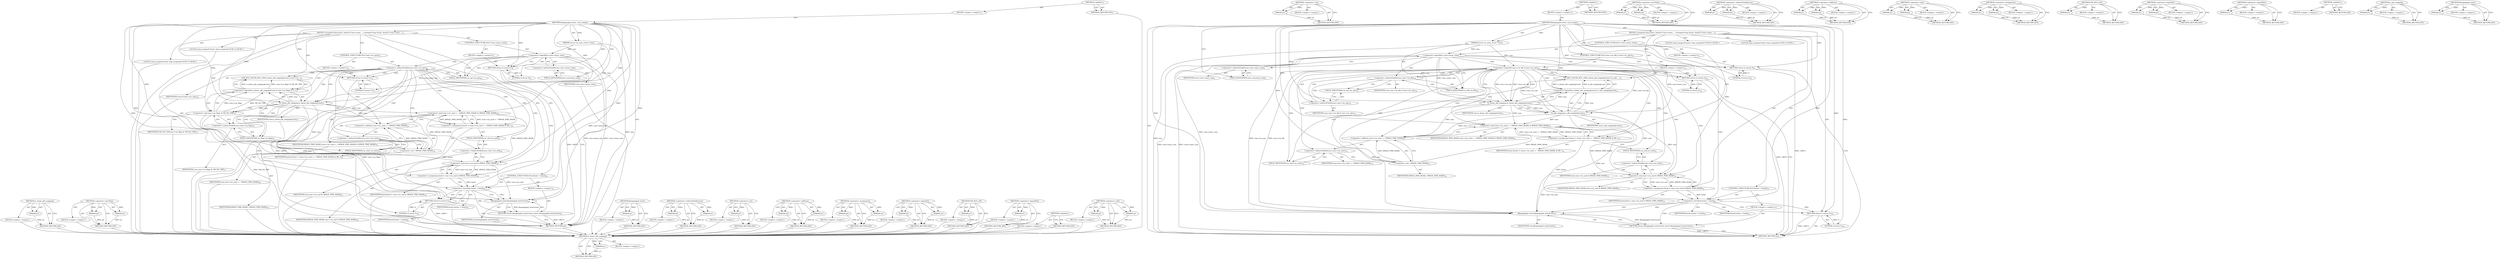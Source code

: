 digraph "&lt;operator&gt;.and" {
vulnerable_104 [label=<(METHOD,is_linear_pfn_mapping)>];
vulnerable_105 [label=<(PARAM,p1)>];
vulnerable_106 [label=<(BLOCK,&lt;empty&gt;,&lt;empty&gt;)>];
vulnerable_107 [label=<(METHOD_RETURN,ANY)>];
vulnerable_127 [label=<(METHOD,&lt;operator&gt;.not)>];
vulnerable_128 [label=<(PARAM,p1)>];
vulnerable_129 [label=<(BLOCK,&lt;empty&gt;,&lt;empty&gt;)>];
vulnerable_130 [label=<(METHOD_RETURN,ANY)>];
vulnerable_6 [label=<(METHOD,&lt;global&gt;)<SUB>1</SUB>>];
vulnerable_7 [label=<(BLOCK,&lt;empty&gt;,&lt;empty&gt;)<SUB>1</SUB>>];
vulnerable_8 [label=<(METHOD,khugepaged_enter_vma_merge)<SUB>1</SUB>>];
vulnerable_9 [label=<(PARAM,struct vm_area_struct *vma)<SUB>1</SUB>>];
vulnerable_10 [label=<(BLOCK,{
	unsigned long hstart, hend;
	if (!vma-&gt;anon_...,{
	unsigned long hstart, hend;
	if (!vma-&gt;anon_...)<SUB>2</SUB>>];
vulnerable_11 [label="<(LOCAL,long unsigned hstart: long unsigned)<SUB>3</SUB>>"];
vulnerable_12 [label="<(LOCAL,long unsigned hend: long unsigned)<SUB>3</SUB>>"];
vulnerable_13 [label=<(CONTROL_STRUCTURE,IF,if (!vma-&gt;anon_vma))<SUB>4</SUB>>];
vulnerable_14 [label=<(&lt;operator&gt;.logicalNot,!vma-&gt;anon_vma)<SUB>4</SUB>>];
vulnerable_15 [label=<(&lt;operator&gt;.indirectFieldAccess,vma-&gt;anon_vma)<SUB>4</SUB>>];
vulnerable_16 [label=<(IDENTIFIER,vma,!vma-&gt;anon_vma)<SUB>4</SUB>>];
vulnerable_17 [label=<(FIELD_IDENTIFIER,anon_vma,anon_vma)<SUB>4</SUB>>];
vulnerable_18 [label=<(BLOCK,&lt;empty&gt;,&lt;empty&gt;)<SUB>9</SUB>>];
vulnerable_19 [label=<(RETURN,return 0;,return 0;)<SUB>9</SUB>>];
vulnerable_20 [label=<(LITERAL,0,return 0;)<SUB>9</SUB>>];
vulnerable_21 [label=<(CONTROL_STRUCTURE,IF,if (vma-&gt;vm_file || vma-&gt;vm_ops))<SUB>10</SUB>>];
vulnerable_22 [label=<(&lt;operator&gt;.logicalOr,vma-&gt;vm_file || vma-&gt;vm_ops)<SUB>10</SUB>>];
vulnerable_23 [label=<(&lt;operator&gt;.indirectFieldAccess,vma-&gt;vm_file)<SUB>10</SUB>>];
vulnerable_24 [label=<(IDENTIFIER,vma,vma-&gt;vm_file || vma-&gt;vm_ops)<SUB>10</SUB>>];
vulnerable_25 [label=<(FIELD_IDENTIFIER,vm_file,vm_file)<SUB>10</SUB>>];
vulnerable_26 [label=<(&lt;operator&gt;.indirectFieldAccess,vma-&gt;vm_ops)<SUB>10</SUB>>];
vulnerable_27 [label=<(IDENTIFIER,vma,vma-&gt;vm_file || vma-&gt;vm_ops)<SUB>10</SUB>>];
vulnerable_28 [label=<(FIELD_IDENTIFIER,vm_ops,vm_ops)<SUB>10</SUB>>];
vulnerable_29 [label=<(BLOCK,&lt;empty&gt;,&lt;empty&gt;)<SUB>12</SUB>>];
vulnerable_30 [label=<(RETURN,return 0;,return 0;)<SUB>12</SUB>>];
vulnerable_31 [label=<(LITERAL,0,return 0;)<SUB>12</SUB>>];
vulnerable_32 [label=<(VM_BUG_ON,VM_BUG_ON(is_linear_pfn_mapping(vma) || is_pfn_...)<SUB>13</SUB>>];
vulnerable_33 [label=<(&lt;operator&gt;.logicalOr,is_linear_pfn_mapping(vma) || is_pfn_mapping(vma))<SUB>13</SUB>>];
vulnerable_34 [label=<(is_linear_pfn_mapping,is_linear_pfn_mapping(vma))<SUB>13</SUB>>];
vulnerable_35 [label=<(IDENTIFIER,vma,is_linear_pfn_mapping(vma))<SUB>13</SUB>>];
vulnerable_36 [label=<(is_pfn_mapping,is_pfn_mapping(vma))<SUB>13</SUB>>];
vulnerable_37 [label=<(IDENTIFIER,vma,is_pfn_mapping(vma))<SUB>13</SUB>>];
vulnerable_38 [label=<(&lt;operator&gt;.assignment,hstart = (vma-&gt;vm_start + ~HPAGE_PMD_MASK) &amp; HP...)<SUB>14</SUB>>];
vulnerable_39 [label=<(IDENTIFIER,hstart,hstart = (vma-&gt;vm_start + ~HPAGE_PMD_MASK) &amp; HP...)<SUB>14</SUB>>];
vulnerable_40 [label=<(&lt;operator&gt;.and,(vma-&gt;vm_start + ~HPAGE_PMD_MASK) &amp; HPAGE_PMD_MASK)<SUB>14</SUB>>];
vulnerable_41 [label=<(&lt;operator&gt;.addition,vma-&gt;vm_start + ~HPAGE_PMD_MASK)<SUB>14</SUB>>];
vulnerable_42 [label=<(&lt;operator&gt;.indirectFieldAccess,vma-&gt;vm_start)<SUB>14</SUB>>];
vulnerable_43 [label=<(IDENTIFIER,vma,vma-&gt;vm_start + ~HPAGE_PMD_MASK)<SUB>14</SUB>>];
vulnerable_44 [label=<(FIELD_IDENTIFIER,vm_start,vm_start)<SUB>14</SUB>>];
vulnerable_45 [label=<(&lt;operator&gt;.not,~HPAGE_PMD_MASK)<SUB>14</SUB>>];
vulnerable_46 [label=<(IDENTIFIER,HPAGE_PMD_MASK,~HPAGE_PMD_MASK)<SUB>14</SUB>>];
vulnerable_47 [label=<(IDENTIFIER,HPAGE_PMD_MASK,(vma-&gt;vm_start + ~HPAGE_PMD_MASK) &amp; HPAGE_PMD_MASK)<SUB>14</SUB>>];
vulnerable_48 [label=<(&lt;operator&gt;.assignment,hend = vma-&gt;vm_end &amp; HPAGE_PMD_MASK)<SUB>15</SUB>>];
vulnerable_49 [label=<(IDENTIFIER,hend,hend = vma-&gt;vm_end &amp; HPAGE_PMD_MASK)<SUB>15</SUB>>];
vulnerable_50 [label=<(&lt;operator&gt;.and,vma-&gt;vm_end &amp; HPAGE_PMD_MASK)<SUB>15</SUB>>];
vulnerable_51 [label=<(&lt;operator&gt;.indirectFieldAccess,vma-&gt;vm_end)<SUB>15</SUB>>];
vulnerable_52 [label=<(IDENTIFIER,vma,vma-&gt;vm_end &amp; HPAGE_PMD_MASK)<SUB>15</SUB>>];
vulnerable_53 [label=<(FIELD_IDENTIFIER,vm_end,vm_end)<SUB>15</SUB>>];
vulnerable_54 [label=<(IDENTIFIER,HPAGE_PMD_MASK,vma-&gt;vm_end &amp; HPAGE_PMD_MASK)<SUB>15</SUB>>];
vulnerable_55 [label=<(CONTROL_STRUCTURE,IF,if (hstart &lt; hend))<SUB>16</SUB>>];
vulnerable_56 [label=<(&lt;operator&gt;.lessThan,hstart &lt; hend)<SUB>16</SUB>>];
vulnerable_57 [label=<(IDENTIFIER,hstart,hstart &lt; hend)<SUB>16</SUB>>];
vulnerable_58 [label=<(IDENTIFIER,hend,hstart &lt; hend)<SUB>16</SUB>>];
vulnerable_59 [label=<(BLOCK,&lt;empty&gt;,&lt;empty&gt;)<SUB>17</SUB>>];
vulnerable_60 [label=<(RETURN,return khugepaged_enter(vma);,return khugepaged_enter(vma);)<SUB>17</SUB>>];
vulnerable_61 [label=<(khugepaged_enter,khugepaged_enter(vma))<SUB>17</SUB>>];
vulnerable_62 [label=<(IDENTIFIER,vma,khugepaged_enter(vma))<SUB>17</SUB>>];
vulnerable_63 [label=<(RETURN,return 0;,return 0;)<SUB>18</SUB>>];
vulnerable_64 [label=<(LITERAL,0,return 0;)<SUB>18</SUB>>];
vulnerable_65 [label=<(METHOD_RETURN,int)<SUB>1</SUB>>];
vulnerable_67 [label=<(METHOD_RETURN,ANY)<SUB>1</SUB>>];
vulnerable_131 [label=<(METHOD,&lt;operator&gt;.lessThan)>];
vulnerable_132 [label=<(PARAM,p1)>];
vulnerable_133 [label=<(PARAM,p2)>];
vulnerable_134 [label=<(BLOCK,&lt;empty&gt;,&lt;empty&gt;)>];
vulnerable_135 [label=<(METHOD_RETURN,ANY)>];
vulnerable_90 [label=<(METHOD,&lt;operator&gt;.indirectFieldAccess)>];
vulnerable_91 [label=<(PARAM,p1)>];
vulnerable_92 [label=<(PARAM,p2)>];
vulnerable_93 [label=<(BLOCK,&lt;empty&gt;,&lt;empty&gt;)>];
vulnerable_94 [label=<(METHOD_RETURN,ANY)>];
vulnerable_122 [label=<(METHOD,&lt;operator&gt;.addition)>];
vulnerable_123 [label=<(PARAM,p1)>];
vulnerable_124 [label=<(PARAM,p2)>];
vulnerable_125 [label=<(BLOCK,&lt;empty&gt;,&lt;empty&gt;)>];
vulnerable_126 [label=<(METHOD_RETURN,ANY)>];
vulnerable_117 [label=<(METHOD,&lt;operator&gt;.and)>];
vulnerable_118 [label=<(PARAM,p1)>];
vulnerable_119 [label=<(PARAM,p2)>];
vulnerable_120 [label=<(BLOCK,&lt;empty&gt;,&lt;empty&gt;)>];
vulnerable_121 [label=<(METHOD_RETURN,ANY)>];
vulnerable_112 [label=<(METHOD,&lt;operator&gt;.assignment)>];
vulnerable_113 [label=<(PARAM,p1)>];
vulnerable_114 [label=<(PARAM,p2)>];
vulnerable_115 [label=<(BLOCK,&lt;empty&gt;,&lt;empty&gt;)>];
vulnerable_116 [label=<(METHOD_RETURN,ANY)>];
vulnerable_100 [label=<(METHOD,VM_BUG_ON)>];
vulnerable_101 [label=<(PARAM,p1)>];
vulnerable_102 [label=<(BLOCK,&lt;empty&gt;,&lt;empty&gt;)>];
vulnerable_103 [label=<(METHOD_RETURN,ANY)>];
vulnerable_95 [label=<(METHOD,&lt;operator&gt;.logicalOr)>];
vulnerable_96 [label=<(PARAM,p1)>];
vulnerable_97 [label=<(PARAM,p2)>];
vulnerable_98 [label=<(BLOCK,&lt;empty&gt;,&lt;empty&gt;)>];
vulnerable_99 [label=<(METHOD_RETURN,ANY)>];
vulnerable_86 [label=<(METHOD,&lt;operator&gt;.logicalNot)>];
vulnerable_87 [label=<(PARAM,p1)>];
vulnerable_88 [label=<(BLOCK,&lt;empty&gt;,&lt;empty&gt;)>];
vulnerable_89 [label=<(METHOD_RETURN,ANY)>];
vulnerable_80 [label=<(METHOD,&lt;global&gt;)<SUB>1</SUB>>];
vulnerable_81 [label=<(BLOCK,&lt;empty&gt;,&lt;empty&gt;)>];
vulnerable_82 [label=<(METHOD_RETURN,ANY)>];
vulnerable_108 [label=<(METHOD,is_pfn_mapping)>];
vulnerable_109 [label=<(PARAM,p1)>];
vulnerable_110 [label=<(BLOCK,&lt;empty&gt;,&lt;empty&gt;)>];
vulnerable_111 [label=<(METHOD_RETURN,ANY)>];
vulnerable_136 [label=<(METHOD,khugepaged_enter)>];
vulnerable_137 [label=<(PARAM,p1)>];
vulnerable_138 [label=<(BLOCK,&lt;empty&gt;,&lt;empty&gt;)>];
vulnerable_139 [label=<(METHOD_RETURN,ANY)>];
fixed_103 [label=<(METHOD,is_linear_pfn_mapping)>];
fixed_104 [label=<(PARAM,p1)>];
fixed_105 [label=<(BLOCK,&lt;empty&gt;,&lt;empty&gt;)>];
fixed_106 [label=<(METHOD_RETURN,ANY)>];
fixed_126 [label=<(METHOD,&lt;operator&gt;.lessThan)>];
fixed_127 [label=<(PARAM,p1)>];
fixed_128 [label=<(PARAM,p2)>];
fixed_129 [label=<(BLOCK,&lt;empty&gt;,&lt;empty&gt;)>];
fixed_130 [label=<(METHOD_RETURN,ANY)>];
fixed_6 [label=<(METHOD,&lt;global&gt;)<SUB>1</SUB>>];
fixed_7 [label=<(BLOCK,&lt;empty&gt;,&lt;empty&gt;)<SUB>1</SUB>>];
fixed_8 [label=<(METHOD,khugepaged_enter_vma_merge)<SUB>1</SUB>>];
fixed_9 [label=<(PARAM,struct vm_area_struct *vma)<SUB>1</SUB>>];
fixed_10 [label=<(BLOCK,{
	unsigned long hstart, hend;
	if (!vma-&gt;anon_...,{
	unsigned long hstart, hend;
	if (!vma-&gt;anon_...)<SUB>2</SUB>>];
fixed_11 [label="<(LOCAL,long unsigned hstart: long unsigned)<SUB>3</SUB>>"];
fixed_12 [label="<(LOCAL,long unsigned hend: long unsigned)<SUB>3</SUB>>"];
fixed_13 [label=<(CONTROL_STRUCTURE,IF,if (!vma-&gt;anon_vma))<SUB>4</SUB>>];
fixed_14 [label=<(&lt;operator&gt;.logicalNot,!vma-&gt;anon_vma)<SUB>4</SUB>>];
fixed_15 [label=<(&lt;operator&gt;.indirectFieldAccess,vma-&gt;anon_vma)<SUB>4</SUB>>];
fixed_16 [label=<(IDENTIFIER,vma,!vma-&gt;anon_vma)<SUB>4</SUB>>];
fixed_17 [label=<(FIELD_IDENTIFIER,anon_vma,anon_vma)<SUB>4</SUB>>];
fixed_18 [label=<(BLOCK,&lt;empty&gt;,&lt;empty&gt;)<SUB>9</SUB>>];
fixed_19 [label=<(RETURN,return 0;,return 0;)<SUB>9</SUB>>];
fixed_20 [label=<(LITERAL,0,return 0;)<SUB>9</SUB>>];
fixed_21 [label=<(CONTROL_STRUCTURE,IF,if (vma-&gt;vm_ops))<SUB>10</SUB>>];
fixed_22 [label=<(&lt;operator&gt;.indirectFieldAccess,vma-&gt;vm_ops)<SUB>10</SUB>>];
fixed_23 [label=<(IDENTIFIER,vma,if (vma-&gt;vm_ops))<SUB>10</SUB>>];
fixed_24 [label=<(FIELD_IDENTIFIER,vm_ops,vm_ops)<SUB>10</SUB>>];
fixed_25 [label=<(BLOCK,&lt;empty&gt;,&lt;empty&gt;)<SUB>12</SUB>>];
fixed_26 [label=<(RETURN,return 0;,return 0;)<SUB>12</SUB>>];
fixed_27 [label=<(LITERAL,0,return 0;)<SUB>12</SUB>>];
fixed_28 [label=<(VM_BUG_ON,VM_BUG_ON(is_linear_pfn_mapping(vma) || vma-&gt;vm...)<SUB>17</SUB>>];
fixed_29 [label=<(&lt;operator&gt;.logicalOr,is_linear_pfn_mapping(vma) || vma-&gt;vm_flags &amp; V...)<SUB>17</SUB>>];
fixed_30 [label=<(is_linear_pfn_mapping,is_linear_pfn_mapping(vma))<SUB>17</SUB>>];
fixed_31 [label=<(IDENTIFIER,vma,is_linear_pfn_mapping(vma))<SUB>17</SUB>>];
fixed_32 [label=<(&lt;operator&gt;.and,vma-&gt;vm_flags &amp; VM_NO_THP)<SUB>17</SUB>>];
fixed_33 [label=<(&lt;operator&gt;.indirectFieldAccess,vma-&gt;vm_flags)<SUB>17</SUB>>];
fixed_34 [label=<(IDENTIFIER,vma,vma-&gt;vm_flags &amp; VM_NO_THP)<SUB>17</SUB>>];
fixed_35 [label=<(FIELD_IDENTIFIER,vm_flags,vm_flags)<SUB>17</SUB>>];
fixed_36 [label=<(IDENTIFIER,VM_NO_THP,vma-&gt;vm_flags &amp; VM_NO_THP)<SUB>17</SUB>>];
fixed_37 [label=<(&lt;operator&gt;.assignment,hstart = (vma-&gt;vm_start + ~HPAGE_PMD_MASK) &amp; HP...)<SUB>18</SUB>>];
fixed_38 [label=<(IDENTIFIER,hstart,hstart = (vma-&gt;vm_start + ~HPAGE_PMD_MASK) &amp; HP...)<SUB>18</SUB>>];
fixed_39 [label=<(&lt;operator&gt;.and,(vma-&gt;vm_start + ~HPAGE_PMD_MASK) &amp; HPAGE_PMD_MASK)<SUB>18</SUB>>];
fixed_40 [label=<(&lt;operator&gt;.addition,vma-&gt;vm_start + ~HPAGE_PMD_MASK)<SUB>18</SUB>>];
fixed_41 [label=<(&lt;operator&gt;.indirectFieldAccess,vma-&gt;vm_start)<SUB>18</SUB>>];
fixed_42 [label=<(IDENTIFIER,vma,vma-&gt;vm_start + ~HPAGE_PMD_MASK)<SUB>18</SUB>>];
fixed_43 [label=<(FIELD_IDENTIFIER,vm_start,vm_start)<SUB>18</SUB>>];
fixed_44 [label=<(&lt;operator&gt;.not,~HPAGE_PMD_MASK)<SUB>18</SUB>>];
fixed_45 [label=<(IDENTIFIER,HPAGE_PMD_MASK,~HPAGE_PMD_MASK)<SUB>18</SUB>>];
fixed_46 [label=<(IDENTIFIER,HPAGE_PMD_MASK,(vma-&gt;vm_start + ~HPAGE_PMD_MASK) &amp; HPAGE_PMD_MASK)<SUB>18</SUB>>];
fixed_47 [label=<(&lt;operator&gt;.assignment,hend = vma-&gt;vm_end &amp; HPAGE_PMD_MASK)<SUB>19</SUB>>];
fixed_48 [label=<(IDENTIFIER,hend,hend = vma-&gt;vm_end &amp; HPAGE_PMD_MASK)<SUB>19</SUB>>];
fixed_49 [label=<(&lt;operator&gt;.and,vma-&gt;vm_end &amp; HPAGE_PMD_MASK)<SUB>19</SUB>>];
fixed_50 [label=<(&lt;operator&gt;.indirectFieldAccess,vma-&gt;vm_end)<SUB>19</SUB>>];
fixed_51 [label=<(IDENTIFIER,vma,vma-&gt;vm_end &amp; HPAGE_PMD_MASK)<SUB>19</SUB>>];
fixed_52 [label=<(FIELD_IDENTIFIER,vm_end,vm_end)<SUB>19</SUB>>];
fixed_53 [label=<(IDENTIFIER,HPAGE_PMD_MASK,vma-&gt;vm_end &amp; HPAGE_PMD_MASK)<SUB>19</SUB>>];
fixed_54 [label=<(CONTROL_STRUCTURE,IF,if (hstart &lt; hend))<SUB>20</SUB>>];
fixed_55 [label=<(&lt;operator&gt;.lessThan,hstart &lt; hend)<SUB>20</SUB>>];
fixed_56 [label=<(IDENTIFIER,hstart,hstart &lt; hend)<SUB>20</SUB>>];
fixed_57 [label=<(IDENTIFIER,hend,hstart &lt; hend)<SUB>20</SUB>>];
fixed_58 [label=<(BLOCK,&lt;empty&gt;,&lt;empty&gt;)<SUB>21</SUB>>];
fixed_59 [label=<(RETURN,return khugepaged_enter(vma);,return khugepaged_enter(vma);)<SUB>21</SUB>>];
fixed_60 [label=<(khugepaged_enter,khugepaged_enter(vma))<SUB>21</SUB>>];
fixed_61 [label=<(IDENTIFIER,vma,khugepaged_enter(vma))<SUB>21</SUB>>];
fixed_62 [label=<(RETURN,return 0;,return 0;)<SUB>22</SUB>>];
fixed_63 [label=<(LITERAL,0,return 0;)<SUB>22</SUB>>];
fixed_64 [label=<(METHOD_RETURN,int)<SUB>1</SUB>>];
fixed_66 [label=<(METHOD_RETURN,ANY)<SUB>1</SUB>>];
fixed_131 [label=<(METHOD,khugepaged_enter)>];
fixed_132 [label=<(PARAM,p1)>];
fixed_133 [label=<(BLOCK,&lt;empty&gt;,&lt;empty&gt;)>];
fixed_134 [label=<(METHOD_RETURN,ANY)>];
fixed_89 [label=<(METHOD,&lt;operator&gt;.indirectFieldAccess)>];
fixed_90 [label=<(PARAM,p1)>];
fixed_91 [label=<(PARAM,p2)>];
fixed_92 [label=<(BLOCK,&lt;empty&gt;,&lt;empty&gt;)>];
fixed_93 [label=<(METHOD_RETURN,ANY)>];
fixed_122 [label=<(METHOD,&lt;operator&gt;.not)>];
fixed_123 [label=<(PARAM,p1)>];
fixed_124 [label=<(BLOCK,&lt;empty&gt;,&lt;empty&gt;)>];
fixed_125 [label=<(METHOD_RETURN,ANY)>];
fixed_117 [label=<(METHOD,&lt;operator&gt;.addition)>];
fixed_118 [label=<(PARAM,p1)>];
fixed_119 [label=<(PARAM,p2)>];
fixed_120 [label=<(BLOCK,&lt;empty&gt;,&lt;empty&gt;)>];
fixed_121 [label=<(METHOD_RETURN,ANY)>];
fixed_112 [label=<(METHOD,&lt;operator&gt;.assignment)>];
fixed_113 [label=<(PARAM,p1)>];
fixed_114 [label=<(PARAM,p2)>];
fixed_115 [label=<(BLOCK,&lt;empty&gt;,&lt;empty&gt;)>];
fixed_116 [label=<(METHOD_RETURN,ANY)>];
fixed_98 [label=<(METHOD,&lt;operator&gt;.logicalOr)>];
fixed_99 [label=<(PARAM,p1)>];
fixed_100 [label=<(PARAM,p2)>];
fixed_101 [label=<(BLOCK,&lt;empty&gt;,&lt;empty&gt;)>];
fixed_102 [label=<(METHOD_RETURN,ANY)>];
fixed_94 [label=<(METHOD,VM_BUG_ON)>];
fixed_95 [label=<(PARAM,p1)>];
fixed_96 [label=<(BLOCK,&lt;empty&gt;,&lt;empty&gt;)>];
fixed_97 [label=<(METHOD_RETURN,ANY)>];
fixed_85 [label=<(METHOD,&lt;operator&gt;.logicalNot)>];
fixed_86 [label=<(PARAM,p1)>];
fixed_87 [label=<(BLOCK,&lt;empty&gt;,&lt;empty&gt;)>];
fixed_88 [label=<(METHOD_RETURN,ANY)>];
fixed_79 [label=<(METHOD,&lt;global&gt;)<SUB>1</SUB>>];
fixed_80 [label=<(BLOCK,&lt;empty&gt;,&lt;empty&gt;)>];
fixed_81 [label=<(METHOD_RETURN,ANY)>];
fixed_107 [label=<(METHOD,&lt;operator&gt;.and)>];
fixed_108 [label=<(PARAM,p1)>];
fixed_109 [label=<(PARAM,p2)>];
fixed_110 [label=<(BLOCK,&lt;empty&gt;,&lt;empty&gt;)>];
fixed_111 [label=<(METHOD_RETURN,ANY)>];
vulnerable_104 -> vulnerable_105  [key=0, label="AST: "];
vulnerable_104 -> vulnerable_105  [key=1, label="DDG: "];
vulnerable_104 -> vulnerable_106  [key=0, label="AST: "];
vulnerable_104 -> vulnerable_107  [key=0, label="AST: "];
vulnerable_104 -> vulnerable_107  [key=1, label="CFG: "];
vulnerable_105 -> vulnerable_107  [key=0, label="DDG: p1"];
vulnerable_127 -> vulnerable_128  [key=0, label="AST: "];
vulnerable_127 -> vulnerable_128  [key=1, label="DDG: "];
vulnerable_127 -> vulnerable_129  [key=0, label="AST: "];
vulnerable_127 -> vulnerable_130  [key=0, label="AST: "];
vulnerable_127 -> vulnerable_130  [key=1, label="CFG: "];
vulnerable_128 -> vulnerable_130  [key=0, label="DDG: p1"];
vulnerable_6 -> vulnerable_7  [key=0, label="AST: "];
vulnerable_6 -> vulnerable_67  [key=0, label="AST: "];
vulnerable_6 -> vulnerable_67  [key=1, label="CFG: "];
vulnerable_7 -> vulnerable_8  [key=0, label="AST: "];
vulnerable_8 -> vulnerable_9  [key=0, label="AST: "];
vulnerable_8 -> vulnerable_9  [key=1, label="DDG: "];
vulnerable_8 -> vulnerable_10  [key=0, label="AST: "];
vulnerable_8 -> vulnerable_65  [key=0, label="AST: "];
vulnerable_8 -> vulnerable_17  [key=0, label="CFG: "];
vulnerable_8 -> vulnerable_63  [key=0, label="DDG: "];
vulnerable_8 -> vulnerable_64  [key=0, label="DDG: "];
vulnerable_8 -> vulnerable_19  [key=0, label="DDG: "];
vulnerable_8 -> vulnerable_30  [key=0, label="DDG: "];
vulnerable_8 -> vulnerable_40  [key=0, label="DDG: "];
vulnerable_8 -> vulnerable_50  [key=0, label="DDG: "];
vulnerable_8 -> vulnerable_56  [key=0, label="DDG: "];
vulnerable_8 -> vulnerable_20  [key=0, label="DDG: "];
vulnerable_8 -> vulnerable_31  [key=0, label="DDG: "];
vulnerable_8 -> vulnerable_34  [key=0, label="DDG: "];
vulnerable_8 -> vulnerable_36  [key=0, label="DDG: "];
vulnerable_8 -> vulnerable_45  [key=0, label="DDG: "];
vulnerable_8 -> vulnerable_61  [key=0, label="DDG: "];
vulnerable_9 -> vulnerable_65  [key=0, label="DDG: vma"];
vulnerable_9 -> vulnerable_14  [key=0, label="DDG: vma"];
vulnerable_9 -> vulnerable_22  [key=0, label="DDG: vma"];
vulnerable_9 -> vulnerable_34  [key=0, label="DDG: vma"];
vulnerable_10 -> vulnerable_11  [key=0, label="AST: "];
vulnerable_10 -> vulnerable_12  [key=0, label="AST: "];
vulnerable_10 -> vulnerable_13  [key=0, label="AST: "];
vulnerable_10 -> vulnerable_21  [key=0, label="AST: "];
vulnerable_10 -> vulnerable_32  [key=0, label="AST: "];
vulnerable_10 -> vulnerable_38  [key=0, label="AST: "];
vulnerable_10 -> vulnerable_48  [key=0, label="AST: "];
vulnerable_10 -> vulnerable_55  [key=0, label="AST: "];
vulnerable_10 -> vulnerable_63  [key=0, label="AST: "];
vulnerable_13 -> vulnerable_14  [key=0, label="AST: "];
vulnerable_13 -> vulnerable_18  [key=0, label="AST: "];
vulnerable_14 -> vulnerable_15  [key=0, label="AST: "];
vulnerable_14 -> vulnerable_19  [key=0, label="CFG: "];
vulnerable_14 -> vulnerable_19  [key=1, label="CDG: "];
vulnerable_14 -> vulnerable_25  [key=0, label="CFG: "];
vulnerable_14 -> vulnerable_25  [key=1, label="CDG: "];
vulnerable_14 -> vulnerable_65  [key=0, label="DDG: vma-&gt;anon_vma"];
vulnerable_14 -> vulnerable_65  [key=1, label="DDG: !vma-&gt;anon_vma"];
vulnerable_14 -> vulnerable_34  [key=0, label="DDG: vma-&gt;anon_vma"];
vulnerable_14 -> vulnerable_36  [key=0, label="DDG: vma-&gt;anon_vma"];
vulnerable_14 -> vulnerable_61  [key=0, label="DDG: vma-&gt;anon_vma"];
vulnerable_14 -> vulnerable_23  [key=0, label="CDG: "];
vulnerable_14 -> vulnerable_22  [key=0, label="CDG: "];
vulnerable_15 -> vulnerable_16  [key=0, label="AST: "];
vulnerable_15 -> vulnerable_17  [key=0, label="AST: "];
vulnerable_15 -> vulnerable_14  [key=0, label="CFG: "];
vulnerable_17 -> vulnerable_15  [key=0, label="CFG: "];
vulnerable_18 -> vulnerable_19  [key=0, label="AST: "];
vulnerable_19 -> vulnerable_20  [key=0, label="AST: "];
vulnerable_19 -> vulnerable_65  [key=0, label="CFG: "];
vulnerable_19 -> vulnerable_65  [key=1, label="DDG: &lt;RET&gt;"];
vulnerable_20 -> vulnerable_19  [key=0, label="DDG: 0"];
vulnerable_21 -> vulnerable_22  [key=0, label="AST: "];
vulnerable_21 -> vulnerable_29  [key=0, label="AST: "];
vulnerable_22 -> vulnerable_23  [key=0, label="AST: "];
vulnerable_22 -> vulnerable_26  [key=0, label="AST: "];
vulnerable_22 -> vulnerable_30  [key=0, label="CFG: "];
vulnerable_22 -> vulnerable_30  [key=1, label="CDG: "];
vulnerable_22 -> vulnerable_34  [key=0, label="CFG: "];
vulnerable_22 -> vulnerable_34  [key=1, label="DDG: vma-&gt;vm_file"];
vulnerable_22 -> vulnerable_34  [key=2, label="DDG: vma-&gt;vm_ops"];
vulnerable_22 -> vulnerable_34  [key=3, label="CDG: "];
vulnerable_22 -> vulnerable_36  [key=0, label="DDG: vma-&gt;vm_file"];
vulnerable_22 -> vulnerable_36  [key=1, label="DDG: vma-&gt;vm_ops"];
vulnerable_22 -> vulnerable_61  [key=0, label="DDG: vma-&gt;vm_file"];
vulnerable_22 -> vulnerable_61  [key=1, label="DDG: vma-&gt;vm_ops"];
vulnerable_22 -> vulnerable_48  [key=0, label="CDG: "];
vulnerable_22 -> vulnerable_32  [key=0, label="CDG: "];
vulnerable_22 -> vulnerable_33  [key=0, label="CDG: "];
vulnerable_22 -> vulnerable_42  [key=0, label="CDG: "];
vulnerable_22 -> vulnerable_51  [key=0, label="CDG: "];
vulnerable_22 -> vulnerable_53  [key=0, label="CDG: "];
vulnerable_22 -> vulnerable_38  [key=0, label="CDG: "];
vulnerable_22 -> vulnerable_56  [key=0, label="CDG: "];
vulnerable_22 -> vulnerable_41  [key=0, label="CDG: "];
vulnerable_22 -> vulnerable_45  [key=0, label="CDG: "];
vulnerable_22 -> vulnerable_40  [key=0, label="CDG: "];
vulnerable_22 -> vulnerable_50  [key=0, label="CDG: "];
vulnerable_22 -> vulnerable_44  [key=0, label="CDG: "];
vulnerable_23 -> vulnerable_24  [key=0, label="AST: "];
vulnerable_23 -> vulnerable_25  [key=0, label="AST: "];
vulnerable_23 -> vulnerable_22  [key=0, label="CFG: "];
vulnerable_23 -> vulnerable_28  [key=0, label="CFG: "];
vulnerable_23 -> vulnerable_28  [key=1, label="CDG: "];
vulnerable_23 -> vulnerable_26  [key=0, label="CDG: "];
vulnerable_25 -> vulnerable_23  [key=0, label="CFG: "];
vulnerable_26 -> vulnerable_27  [key=0, label="AST: "];
vulnerable_26 -> vulnerable_28  [key=0, label="AST: "];
vulnerable_26 -> vulnerable_22  [key=0, label="CFG: "];
vulnerable_28 -> vulnerable_26  [key=0, label="CFG: "];
vulnerable_29 -> vulnerable_30  [key=0, label="AST: "];
vulnerable_30 -> vulnerable_31  [key=0, label="AST: "];
vulnerable_30 -> vulnerable_65  [key=0, label="CFG: "];
vulnerable_30 -> vulnerable_65  [key=1, label="DDG: &lt;RET&gt;"];
vulnerable_31 -> vulnerable_30  [key=0, label="DDG: 0"];
vulnerable_32 -> vulnerable_33  [key=0, label="AST: "];
vulnerable_32 -> vulnerable_44  [key=0, label="CFG: "];
vulnerable_33 -> vulnerable_34  [key=0, label="AST: "];
vulnerable_33 -> vulnerable_36  [key=0, label="AST: "];
vulnerable_33 -> vulnerable_32  [key=0, label="CFG: "];
vulnerable_33 -> vulnerable_32  [key=1, label="DDG: is_linear_pfn_mapping(vma)"];
vulnerable_33 -> vulnerable_32  [key=2, label="DDG: is_pfn_mapping(vma)"];
vulnerable_34 -> vulnerable_35  [key=0, label="AST: "];
vulnerable_34 -> vulnerable_33  [key=0, label="CFG: "];
vulnerable_34 -> vulnerable_33  [key=1, label="DDG: vma"];
vulnerable_34 -> vulnerable_36  [key=0, label="CFG: "];
vulnerable_34 -> vulnerable_36  [key=1, label="DDG: vma"];
vulnerable_34 -> vulnerable_36  [key=2, label="CDG: "];
vulnerable_34 -> vulnerable_40  [key=0, label="DDG: vma"];
vulnerable_34 -> vulnerable_50  [key=0, label="DDG: vma"];
vulnerable_34 -> vulnerable_41  [key=0, label="DDG: vma"];
vulnerable_34 -> vulnerable_61  [key=0, label="DDG: vma"];
vulnerable_36 -> vulnerable_37  [key=0, label="AST: "];
vulnerable_36 -> vulnerable_33  [key=0, label="CFG: "];
vulnerable_36 -> vulnerable_33  [key=1, label="DDG: vma"];
vulnerable_36 -> vulnerable_40  [key=0, label="DDG: vma"];
vulnerable_36 -> vulnerable_50  [key=0, label="DDG: vma"];
vulnerable_36 -> vulnerable_41  [key=0, label="DDG: vma"];
vulnerable_36 -> vulnerable_61  [key=0, label="DDG: vma"];
vulnerable_38 -> vulnerable_39  [key=0, label="AST: "];
vulnerable_38 -> vulnerable_40  [key=0, label="AST: "];
vulnerable_38 -> vulnerable_53  [key=0, label="CFG: "];
vulnerable_38 -> vulnerable_56  [key=0, label="DDG: hstart"];
vulnerable_40 -> vulnerable_41  [key=0, label="AST: "];
vulnerable_40 -> vulnerable_47  [key=0, label="AST: "];
vulnerable_40 -> vulnerable_38  [key=0, label="CFG: "];
vulnerable_40 -> vulnerable_38  [key=1, label="DDG: vma-&gt;vm_start + ~HPAGE_PMD_MASK"];
vulnerable_40 -> vulnerable_38  [key=2, label="DDG: HPAGE_PMD_MASK"];
vulnerable_40 -> vulnerable_50  [key=0, label="DDG: HPAGE_PMD_MASK"];
vulnerable_41 -> vulnerable_42  [key=0, label="AST: "];
vulnerable_41 -> vulnerable_45  [key=0, label="AST: "];
vulnerable_41 -> vulnerable_40  [key=0, label="CFG: "];
vulnerable_42 -> vulnerable_43  [key=0, label="AST: "];
vulnerable_42 -> vulnerable_44  [key=0, label="AST: "];
vulnerable_42 -> vulnerable_45  [key=0, label="CFG: "];
vulnerable_44 -> vulnerable_42  [key=0, label="CFG: "];
vulnerable_45 -> vulnerable_46  [key=0, label="AST: "];
vulnerable_45 -> vulnerable_41  [key=0, label="CFG: "];
vulnerable_45 -> vulnerable_41  [key=1, label="DDG: HPAGE_PMD_MASK"];
vulnerable_45 -> vulnerable_40  [key=0, label="DDG: HPAGE_PMD_MASK"];
vulnerable_48 -> vulnerable_49  [key=0, label="AST: "];
vulnerable_48 -> vulnerable_50  [key=0, label="AST: "];
vulnerable_48 -> vulnerable_56  [key=0, label="CFG: "];
vulnerable_48 -> vulnerable_56  [key=1, label="DDG: hend"];
vulnerable_50 -> vulnerable_51  [key=0, label="AST: "];
vulnerable_50 -> vulnerable_54  [key=0, label="AST: "];
vulnerable_50 -> vulnerable_48  [key=0, label="CFG: "];
vulnerable_50 -> vulnerable_48  [key=1, label="DDG: vma-&gt;vm_end"];
vulnerable_50 -> vulnerable_48  [key=2, label="DDG: HPAGE_PMD_MASK"];
vulnerable_50 -> vulnerable_61  [key=0, label="DDG: vma-&gt;vm_end"];
vulnerable_51 -> vulnerable_52  [key=0, label="AST: "];
vulnerable_51 -> vulnerable_53  [key=0, label="AST: "];
vulnerable_51 -> vulnerable_50  [key=0, label="CFG: "];
vulnerable_53 -> vulnerable_51  [key=0, label="CFG: "];
vulnerable_55 -> vulnerable_56  [key=0, label="AST: "];
vulnerable_55 -> vulnerable_59  [key=0, label="AST: "];
vulnerable_56 -> vulnerable_57  [key=0, label="AST: "];
vulnerable_56 -> vulnerable_58  [key=0, label="AST: "];
vulnerable_56 -> vulnerable_61  [key=0, label="CFG: "];
vulnerable_56 -> vulnerable_61  [key=1, label="CDG: "];
vulnerable_56 -> vulnerable_63  [key=0, label="CFG: "];
vulnerable_56 -> vulnerable_63  [key=1, label="CDG: "];
vulnerable_56 -> vulnerable_60  [key=0, label="CDG: "];
vulnerable_59 -> vulnerable_60  [key=0, label="AST: "];
vulnerable_60 -> vulnerable_61  [key=0, label="AST: "];
vulnerable_60 -> vulnerable_65  [key=0, label="CFG: "];
vulnerable_60 -> vulnerable_65  [key=1, label="DDG: &lt;RET&gt;"];
vulnerable_61 -> vulnerable_62  [key=0, label="AST: "];
vulnerable_61 -> vulnerable_60  [key=0, label="CFG: "];
vulnerable_61 -> vulnerable_60  [key=1, label="DDG: khugepaged_enter(vma)"];
vulnerable_63 -> vulnerable_64  [key=0, label="AST: "];
vulnerable_63 -> vulnerable_65  [key=0, label="CFG: "];
vulnerable_63 -> vulnerable_65  [key=1, label="DDG: &lt;RET&gt;"];
vulnerable_64 -> vulnerable_63  [key=0, label="DDG: 0"];
vulnerable_131 -> vulnerable_132  [key=0, label="AST: "];
vulnerable_131 -> vulnerable_132  [key=1, label="DDG: "];
vulnerable_131 -> vulnerable_134  [key=0, label="AST: "];
vulnerable_131 -> vulnerable_133  [key=0, label="AST: "];
vulnerable_131 -> vulnerable_133  [key=1, label="DDG: "];
vulnerable_131 -> vulnerable_135  [key=0, label="AST: "];
vulnerable_131 -> vulnerable_135  [key=1, label="CFG: "];
vulnerable_132 -> vulnerable_135  [key=0, label="DDG: p1"];
vulnerable_133 -> vulnerable_135  [key=0, label="DDG: p2"];
vulnerable_90 -> vulnerable_91  [key=0, label="AST: "];
vulnerable_90 -> vulnerable_91  [key=1, label="DDG: "];
vulnerable_90 -> vulnerable_93  [key=0, label="AST: "];
vulnerable_90 -> vulnerable_92  [key=0, label="AST: "];
vulnerable_90 -> vulnerable_92  [key=1, label="DDG: "];
vulnerable_90 -> vulnerable_94  [key=0, label="AST: "];
vulnerable_90 -> vulnerable_94  [key=1, label="CFG: "];
vulnerable_91 -> vulnerable_94  [key=0, label="DDG: p1"];
vulnerable_92 -> vulnerable_94  [key=0, label="DDG: p2"];
vulnerable_122 -> vulnerable_123  [key=0, label="AST: "];
vulnerable_122 -> vulnerable_123  [key=1, label="DDG: "];
vulnerable_122 -> vulnerable_125  [key=0, label="AST: "];
vulnerable_122 -> vulnerable_124  [key=0, label="AST: "];
vulnerable_122 -> vulnerable_124  [key=1, label="DDG: "];
vulnerable_122 -> vulnerable_126  [key=0, label="AST: "];
vulnerable_122 -> vulnerable_126  [key=1, label="CFG: "];
vulnerable_123 -> vulnerable_126  [key=0, label="DDG: p1"];
vulnerable_124 -> vulnerable_126  [key=0, label="DDG: p2"];
vulnerable_117 -> vulnerable_118  [key=0, label="AST: "];
vulnerable_117 -> vulnerable_118  [key=1, label="DDG: "];
vulnerable_117 -> vulnerable_120  [key=0, label="AST: "];
vulnerable_117 -> vulnerable_119  [key=0, label="AST: "];
vulnerable_117 -> vulnerable_119  [key=1, label="DDG: "];
vulnerable_117 -> vulnerable_121  [key=0, label="AST: "];
vulnerable_117 -> vulnerable_121  [key=1, label="CFG: "];
vulnerable_118 -> vulnerable_121  [key=0, label="DDG: p1"];
vulnerable_119 -> vulnerable_121  [key=0, label="DDG: p2"];
vulnerable_112 -> vulnerable_113  [key=0, label="AST: "];
vulnerable_112 -> vulnerable_113  [key=1, label="DDG: "];
vulnerable_112 -> vulnerable_115  [key=0, label="AST: "];
vulnerable_112 -> vulnerable_114  [key=0, label="AST: "];
vulnerable_112 -> vulnerable_114  [key=1, label="DDG: "];
vulnerable_112 -> vulnerable_116  [key=0, label="AST: "];
vulnerable_112 -> vulnerable_116  [key=1, label="CFG: "];
vulnerable_113 -> vulnerable_116  [key=0, label="DDG: p1"];
vulnerable_114 -> vulnerable_116  [key=0, label="DDG: p2"];
vulnerable_100 -> vulnerable_101  [key=0, label="AST: "];
vulnerable_100 -> vulnerable_101  [key=1, label="DDG: "];
vulnerable_100 -> vulnerable_102  [key=0, label="AST: "];
vulnerable_100 -> vulnerable_103  [key=0, label="AST: "];
vulnerable_100 -> vulnerable_103  [key=1, label="CFG: "];
vulnerable_101 -> vulnerable_103  [key=0, label="DDG: p1"];
vulnerable_95 -> vulnerable_96  [key=0, label="AST: "];
vulnerable_95 -> vulnerable_96  [key=1, label="DDG: "];
vulnerable_95 -> vulnerable_98  [key=0, label="AST: "];
vulnerable_95 -> vulnerable_97  [key=0, label="AST: "];
vulnerable_95 -> vulnerable_97  [key=1, label="DDG: "];
vulnerable_95 -> vulnerable_99  [key=0, label="AST: "];
vulnerable_95 -> vulnerable_99  [key=1, label="CFG: "];
vulnerable_96 -> vulnerable_99  [key=0, label="DDG: p1"];
vulnerable_97 -> vulnerable_99  [key=0, label="DDG: p2"];
vulnerable_86 -> vulnerable_87  [key=0, label="AST: "];
vulnerable_86 -> vulnerable_87  [key=1, label="DDG: "];
vulnerable_86 -> vulnerable_88  [key=0, label="AST: "];
vulnerable_86 -> vulnerable_89  [key=0, label="AST: "];
vulnerable_86 -> vulnerable_89  [key=1, label="CFG: "];
vulnerable_87 -> vulnerable_89  [key=0, label="DDG: p1"];
vulnerable_80 -> vulnerable_81  [key=0, label="AST: "];
vulnerable_80 -> vulnerable_82  [key=0, label="AST: "];
vulnerable_80 -> vulnerable_82  [key=1, label="CFG: "];
vulnerable_108 -> vulnerable_109  [key=0, label="AST: "];
vulnerable_108 -> vulnerable_109  [key=1, label="DDG: "];
vulnerable_108 -> vulnerable_110  [key=0, label="AST: "];
vulnerable_108 -> vulnerable_111  [key=0, label="AST: "];
vulnerable_108 -> vulnerable_111  [key=1, label="CFG: "];
vulnerable_109 -> vulnerable_111  [key=0, label="DDG: p1"];
vulnerable_136 -> vulnerable_137  [key=0, label="AST: "];
vulnerable_136 -> vulnerable_137  [key=1, label="DDG: "];
vulnerable_136 -> vulnerable_138  [key=0, label="AST: "];
vulnerable_136 -> vulnerable_139  [key=0, label="AST: "];
vulnerable_136 -> vulnerable_139  [key=1, label="CFG: "];
vulnerable_137 -> vulnerable_139  [key=0, label="DDG: p1"];
fixed_103 -> fixed_104  [key=0, label="AST: "];
fixed_103 -> fixed_104  [key=1, label="DDG: "];
fixed_103 -> fixed_105  [key=0, label="AST: "];
fixed_103 -> fixed_106  [key=0, label="AST: "];
fixed_103 -> fixed_106  [key=1, label="CFG: "];
fixed_104 -> fixed_106  [key=0, label="DDG: p1"];
fixed_105 -> vulnerable_104  [key=0];
fixed_106 -> vulnerable_104  [key=0];
fixed_126 -> fixed_127  [key=0, label="AST: "];
fixed_126 -> fixed_127  [key=1, label="DDG: "];
fixed_126 -> fixed_129  [key=0, label="AST: "];
fixed_126 -> fixed_128  [key=0, label="AST: "];
fixed_126 -> fixed_128  [key=1, label="DDG: "];
fixed_126 -> fixed_130  [key=0, label="AST: "];
fixed_126 -> fixed_130  [key=1, label="CFG: "];
fixed_127 -> fixed_130  [key=0, label="DDG: p1"];
fixed_128 -> fixed_130  [key=0, label="DDG: p2"];
fixed_129 -> vulnerable_104  [key=0];
fixed_130 -> vulnerable_104  [key=0];
fixed_6 -> fixed_7  [key=0, label="AST: "];
fixed_6 -> fixed_66  [key=0, label="AST: "];
fixed_6 -> fixed_66  [key=1, label="CFG: "];
fixed_7 -> fixed_8  [key=0, label="AST: "];
fixed_8 -> fixed_9  [key=0, label="AST: "];
fixed_8 -> fixed_9  [key=1, label="DDG: "];
fixed_8 -> fixed_10  [key=0, label="AST: "];
fixed_8 -> fixed_64  [key=0, label="AST: "];
fixed_8 -> fixed_17  [key=0, label="CFG: "];
fixed_8 -> fixed_62  [key=0, label="DDG: "];
fixed_8 -> fixed_63  [key=0, label="DDG: "];
fixed_8 -> fixed_19  [key=0, label="DDG: "];
fixed_8 -> fixed_26  [key=0, label="DDG: "];
fixed_8 -> fixed_39  [key=0, label="DDG: "];
fixed_8 -> fixed_49  [key=0, label="DDG: "];
fixed_8 -> fixed_55  [key=0, label="DDG: "];
fixed_8 -> fixed_20  [key=0, label="DDG: "];
fixed_8 -> fixed_27  [key=0, label="DDG: "];
fixed_8 -> fixed_30  [key=0, label="DDG: "];
fixed_8 -> fixed_32  [key=0, label="DDG: "];
fixed_8 -> fixed_44  [key=0, label="DDG: "];
fixed_8 -> fixed_60  [key=0, label="DDG: "];
fixed_9 -> fixed_64  [key=0, label="DDG: vma"];
fixed_9 -> fixed_14  [key=0, label="DDG: vma"];
fixed_9 -> fixed_30  [key=0, label="DDG: vma"];
fixed_10 -> fixed_11  [key=0, label="AST: "];
fixed_10 -> fixed_12  [key=0, label="AST: "];
fixed_10 -> fixed_13  [key=0, label="AST: "];
fixed_10 -> fixed_21  [key=0, label="AST: "];
fixed_10 -> fixed_28  [key=0, label="AST: "];
fixed_10 -> fixed_37  [key=0, label="AST: "];
fixed_10 -> fixed_47  [key=0, label="AST: "];
fixed_10 -> fixed_54  [key=0, label="AST: "];
fixed_10 -> fixed_62  [key=0, label="AST: "];
fixed_11 -> vulnerable_104  [key=0];
fixed_12 -> vulnerable_104  [key=0];
fixed_13 -> fixed_14  [key=0, label="AST: "];
fixed_13 -> fixed_18  [key=0, label="AST: "];
fixed_14 -> fixed_15  [key=0, label="AST: "];
fixed_14 -> fixed_19  [key=0, label="CFG: "];
fixed_14 -> fixed_19  [key=1, label="CDG: "];
fixed_14 -> fixed_24  [key=0, label="CFG: "];
fixed_14 -> fixed_24  [key=1, label="CDG: "];
fixed_14 -> fixed_64  [key=0, label="DDG: vma-&gt;anon_vma"];
fixed_14 -> fixed_64  [key=1, label="DDG: !vma-&gt;anon_vma"];
fixed_14 -> fixed_30  [key=0, label="DDG: vma-&gt;anon_vma"];
fixed_14 -> fixed_60  [key=0, label="DDG: vma-&gt;anon_vma"];
fixed_14 -> fixed_22  [key=0, label="CDG: "];
fixed_15 -> fixed_16  [key=0, label="AST: "];
fixed_15 -> fixed_17  [key=0, label="AST: "];
fixed_15 -> fixed_14  [key=0, label="CFG: "];
fixed_16 -> vulnerable_104  [key=0];
fixed_17 -> fixed_15  [key=0, label="CFG: "];
fixed_18 -> fixed_19  [key=0, label="AST: "];
fixed_19 -> fixed_20  [key=0, label="AST: "];
fixed_19 -> fixed_64  [key=0, label="CFG: "];
fixed_19 -> fixed_64  [key=1, label="DDG: &lt;RET&gt;"];
fixed_20 -> fixed_19  [key=0, label="DDG: 0"];
fixed_21 -> fixed_22  [key=0, label="AST: "];
fixed_21 -> fixed_25  [key=0, label="AST: "];
fixed_22 -> fixed_23  [key=0, label="AST: "];
fixed_22 -> fixed_24  [key=0, label="AST: "];
fixed_22 -> fixed_26  [key=0, label="CFG: "];
fixed_22 -> fixed_26  [key=1, label="CDG: "];
fixed_22 -> fixed_30  [key=0, label="CFG: "];
fixed_22 -> fixed_30  [key=1, label="CDG: "];
fixed_22 -> fixed_47  [key=0, label="CDG: "];
fixed_22 -> fixed_49  [key=0, label="CDG: "];
fixed_22 -> fixed_28  [key=0, label="CDG: "];
fixed_22 -> fixed_52  [key=0, label="CDG: "];
fixed_22 -> fixed_37  [key=0, label="CDG: "];
fixed_22 -> fixed_41  [key=0, label="CDG: "];
fixed_22 -> fixed_40  [key=0, label="CDG: "];
fixed_22 -> fixed_29  [key=0, label="CDG: "];
fixed_22 -> fixed_50  [key=0, label="CDG: "];
fixed_22 -> fixed_44  [key=0, label="CDG: "];
fixed_22 -> fixed_55  [key=0, label="CDG: "];
fixed_22 -> fixed_39  [key=0, label="CDG: "];
fixed_22 -> fixed_43  [key=0, label="CDG: "];
fixed_23 -> vulnerable_104  [key=0];
fixed_24 -> fixed_22  [key=0, label="CFG: "];
fixed_25 -> fixed_26  [key=0, label="AST: "];
fixed_26 -> fixed_27  [key=0, label="AST: "];
fixed_26 -> fixed_64  [key=0, label="CFG: "];
fixed_26 -> fixed_64  [key=1, label="DDG: &lt;RET&gt;"];
fixed_27 -> fixed_26  [key=0, label="DDG: 0"];
fixed_28 -> fixed_29  [key=0, label="AST: "];
fixed_28 -> fixed_43  [key=0, label="CFG: "];
fixed_29 -> fixed_30  [key=0, label="AST: "];
fixed_29 -> fixed_32  [key=0, label="AST: "];
fixed_29 -> fixed_28  [key=0, label="CFG: "];
fixed_29 -> fixed_28  [key=1, label="DDG: is_linear_pfn_mapping(vma)"];
fixed_29 -> fixed_28  [key=2, label="DDG: vma-&gt;vm_flags &amp; VM_NO_THP"];
fixed_30 -> fixed_31  [key=0, label="AST: "];
fixed_30 -> fixed_29  [key=0, label="CFG: "];
fixed_30 -> fixed_29  [key=1, label="DDG: vma"];
fixed_30 -> fixed_35  [key=0, label="CFG: "];
fixed_30 -> fixed_35  [key=1, label="CDG: "];
fixed_30 -> fixed_39  [key=0, label="DDG: vma"];
fixed_30 -> fixed_49  [key=0, label="DDG: vma"];
fixed_30 -> fixed_32  [key=0, label="DDG: vma"];
fixed_30 -> fixed_32  [key=1, label="CDG: "];
fixed_30 -> fixed_40  [key=0, label="DDG: vma"];
fixed_30 -> fixed_60  [key=0, label="DDG: vma"];
fixed_30 -> fixed_33  [key=0, label="CDG: "];
fixed_31 -> vulnerable_104  [key=0];
fixed_32 -> fixed_33  [key=0, label="AST: "];
fixed_32 -> fixed_36  [key=0, label="AST: "];
fixed_32 -> fixed_29  [key=0, label="CFG: "];
fixed_32 -> fixed_29  [key=1, label="DDG: vma-&gt;vm_flags"];
fixed_32 -> fixed_29  [key=2, label="DDG: VM_NO_THP"];
fixed_32 -> fixed_64  [key=0, label="DDG: VM_NO_THP"];
fixed_32 -> fixed_60  [key=0, label="DDG: vma-&gt;vm_flags"];
fixed_33 -> fixed_34  [key=0, label="AST: "];
fixed_33 -> fixed_35  [key=0, label="AST: "];
fixed_33 -> fixed_32  [key=0, label="CFG: "];
fixed_34 -> vulnerable_104  [key=0];
fixed_35 -> fixed_33  [key=0, label="CFG: "];
fixed_36 -> vulnerable_104  [key=0];
fixed_37 -> fixed_38  [key=0, label="AST: "];
fixed_37 -> fixed_39  [key=0, label="AST: "];
fixed_37 -> fixed_52  [key=0, label="CFG: "];
fixed_37 -> fixed_55  [key=0, label="DDG: hstart"];
fixed_38 -> vulnerable_104  [key=0];
fixed_39 -> fixed_40  [key=0, label="AST: "];
fixed_39 -> fixed_46  [key=0, label="AST: "];
fixed_39 -> fixed_37  [key=0, label="CFG: "];
fixed_39 -> fixed_37  [key=1, label="DDG: vma-&gt;vm_start + ~HPAGE_PMD_MASK"];
fixed_39 -> fixed_37  [key=2, label="DDG: HPAGE_PMD_MASK"];
fixed_39 -> fixed_49  [key=0, label="DDG: HPAGE_PMD_MASK"];
fixed_40 -> fixed_41  [key=0, label="AST: "];
fixed_40 -> fixed_44  [key=0, label="AST: "];
fixed_40 -> fixed_39  [key=0, label="CFG: "];
fixed_41 -> fixed_42  [key=0, label="AST: "];
fixed_41 -> fixed_43  [key=0, label="AST: "];
fixed_41 -> fixed_44  [key=0, label="CFG: "];
fixed_42 -> vulnerable_104  [key=0];
fixed_43 -> fixed_41  [key=0, label="CFG: "];
fixed_44 -> fixed_45  [key=0, label="AST: "];
fixed_44 -> fixed_40  [key=0, label="CFG: "];
fixed_44 -> fixed_40  [key=1, label="DDG: HPAGE_PMD_MASK"];
fixed_44 -> fixed_39  [key=0, label="DDG: HPAGE_PMD_MASK"];
fixed_45 -> vulnerable_104  [key=0];
fixed_46 -> vulnerable_104  [key=0];
fixed_47 -> fixed_48  [key=0, label="AST: "];
fixed_47 -> fixed_49  [key=0, label="AST: "];
fixed_47 -> fixed_55  [key=0, label="CFG: "];
fixed_47 -> fixed_55  [key=1, label="DDG: hend"];
fixed_48 -> vulnerable_104  [key=0];
fixed_49 -> fixed_50  [key=0, label="AST: "];
fixed_49 -> fixed_53  [key=0, label="AST: "];
fixed_49 -> fixed_47  [key=0, label="CFG: "];
fixed_49 -> fixed_47  [key=1, label="DDG: vma-&gt;vm_end"];
fixed_49 -> fixed_47  [key=2, label="DDG: HPAGE_PMD_MASK"];
fixed_49 -> fixed_60  [key=0, label="DDG: vma-&gt;vm_end"];
fixed_50 -> fixed_51  [key=0, label="AST: "];
fixed_50 -> fixed_52  [key=0, label="AST: "];
fixed_50 -> fixed_49  [key=0, label="CFG: "];
fixed_51 -> vulnerable_104  [key=0];
fixed_52 -> fixed_50  [key=0, label="CFG: "];
fixed_53 -> vulnerable_104  [key=0];
fixed_54 -> fixed_55  [key=0, label="AST: "];
fixed_54 -> fixed_58  [key=0, label="AST: "];
fixed_55 -> fixed_56  [key=0, label="AST: "];
fixed_55 -> fixed_57  [key=0, label="AST: "];
fixed_55 -> fixed_60  [key=0, label="CFG: "];
fixed_55 -> fixed_60  [key=1, label="CDG: "];
fixed_55 -> fixed_62  [key=0, label="CFG: "];
fixed_55 -> fixed_62  [key=1, label="CDG: "];
fixed_55 -> fixed_59  [key=0, label="CDG: "];
fixed_56 -> vulnerable_104  [key=0];
fixed_57 -> vulnerable_104  [key=0];
fixed_58 -> fixed_59  [key=0, label="AST: "];
fixed_59 -> fixed_60  [key=0, label="AST: "];
fixed_59 -> fixed_64  [key=0, label="CFG: "];
fixed_59 -> fixed_64  [key=1, label="DDG: &lt;RET&gt;"];
fixed_60 -> fixed_61  [key=0, label="AST: "];
fixed_60 -> fixed_59  [key=0, label="CFG: "];
fixed_60 -> fixed_59  [key=1, label="DDG: khugepaged_enter(vma)"];
fixed_61 -> vulnerable_104  [key=0];
fixed_62 -> fixed_63  [key=0, label="AST: "];
fixed_62 -> fixed_64  [key=0, label="CFG: "];
fixed_62 -> fixed_64  [key=1, label="DDG: &lt;RET&gt;"];
fixed_63 -> fixed_62  [key=0, label="DDG: 0"];
fixed_64 -> vulnerable_104  [key=0];
fixed_66 -> vulnerable_104  [key=0];
fixed_131 -> fixed_132  [key=0, label="AST: "];
fixed_131 -> fixed_132  [key=1, label="DDG: "];
fixed_131 -> fixed_133  [key=0, label="AST: "];
fixed_131 -> fixed_134  [key=0, label="AST: "];
fixed_131 -> fixed_134  [key=1, label="CFG: "];
fixed_132 -> fixed_134  [key=0, label="DDG: p1"];
fixed_133 -> vulnerable_104  [key=0];
fixed_134 -> vulnerable_104  [key=0];
fixed_89 -> fixed_90  [key=0, label="AST: "];
fixed_89 -> fixed_90  [key=1, label="DDG: "];
fixed_89 -> fixed_92  [key=0, label="AST: "];
fixed_89 -> fixed_91  [key=0, label="AST: "];
fixed_89 -> fixed_91  [key=1, label="DDG: "];
fixed_89 -> fixed_93  [key=0, label="AST: "];
fixed_89 -> fixed_93  [key=1, label="CFG: "];
fixed_90 -> fixed_93  [key=0, label="DDG: p1"];
fixed_91 -> fixed_93  [key=0, label="DDG: p2"];
fixed_92 -> vulnerable_104  [key=0];
fixed_93 -> vulnerable_104  [key=0];
fixed_122 -> fixed_123  [key=0, label="AST: "];
fixed_122 -> fixed_123  [key=1, label="DDG: "];
fixed_122 -> fixed_124  [key=0, label="AST: "];
fixed_122 -> fixed_125  [key=0, label="AST: "];
fixed_122 -> fixed_125  [key=1, label="CFG: "];
fixed_123 -> fixed_125  [key=0, label="DDG: p1"];
fixed_124 -> vulnerable_104  [key=0];
fixed_125 -> vulnerable_104  [key=0];
fixed_117 -> fixed_118  [key=0, label="AST: "];
fixed_117 -> fixed_118  [key=1, label="DDG: "];
fixed_117 -> fixed_120  [key=0, label="AST: "];
fixed_117 -> fixed_119  [key=0, label="AST: "];
fixed_117 -> fixed_119  [key=1, label="DDG: "];
fixed_117 -> fixed_121  [key=0, label="AST: "];
fixed_117 -> fixed_121  [key=1, label="CFG: "];
fixed_118 -> fixed_121  [key=0, label="DDG: p1"];
fixed_119 -> fixed_121  [key=0, label="DDG: p2"];
fixed_120 -> vulnerable_104  [key=0];
fixed_121 -> vulnerable_104  [key=0];
fixed_112 -> fixed_113  [key=0, label="AST: "];
fixed_112 -> fixed_113  [key=1, label="DDG: "];
fixed_112 -> fixed_115  [key=0, label="AST: "];
fixed_112 -> fixed_114  [key=0, label="AST: "];
fixed_112 -> fixed_114  [key=1, label="DDG: "];
fixed_112 -> fixed_116  [key=0, label="AST: "];
fixed_112 -> fixed_116  [key=1, label="CFG: "];
fixed_113 -> fixed_116  [key=0, label="DDG: p1"];
fixed_114 -> fixed_116  [key=0, label="DDG: p2"];
fixed_115 -> vulnerable_104  [key=0];
fixed_116 -> vulnerable_104  [key=0];
fixed_98 -> fixed_99  [key=0, label="AST: "];
fixed_98 -> fixed_99  [key=1, label="DDG: "];
fixed_98 -> fixed_101  [key=0, label="AST: "];
fixed_98 -> fixed_100  [key=0, label="AST: "];
fixed_98 -> fixed_100  [key=1, label="DDG: "];
fixed_98 -> fixed_102  [key=0, label="AST: "];
fixed_98 -> fixed_102  [key=1, label="CFG: "];
fixed_99 -> fixed_102  [key=0, label="DDG: p1"];
fixed_100 -> fixed_102  [key=0, label="DDG: p2"];
fixed_101 -> vulnerable_104  [key=0];
fixed_102 -> vulnerable_104  [key=0];
fixed_94 -> fixed_95  [key=0, label="AST: "];
fixed_94 -> fixed_95  [key=1, label="DDG: "];
fixed_94 -> fixed_96  [key=0, label="AST: "];
fixed_94 -> fixed_97  [key=0, label="AST: "];
fixed_94 -> fixed_97  [key=1, label="CFG: "];
fixed_95 -> fixed_97  [key=0, label="DDG: p1"];
fixed_96 -> vulnerable_104  [key=0];
fixed_97 -> vulnerable_104  [key=0];
fixed_85 -> fixed_86  [key=0, label="AST: "];
fixed_85 -> fixed_86  [key=1, label="DDG: "];
fixed_85 -> fixed_87  [key=0, label="AST: "];
fixed_85 -> fixed_88  [key=0, label="AST: "];
fixed_85 -> fixed_88  [key=1, label="CFG: "];
fixed_86 -> fixed_88  [key=0, label="DDG: p1"];
fixed_87 -> vulnerable_104  [key=0];
fixed_88 -> vulnerable_104  [key=0];
fixed_79 -> fixed_80  [key=0, label="AST: "];
fixed_79 -> fixed_81  [key=0, label="AST: "];
fixed_79 -> fixed_81  [key=1, label="CFG: "];
fixed_80 -> vulnerable_104  [key=0];
fixed_81 -> vulnerable_104  [key=0];
fixed_107 -> fixed_108  [key=0, label="AST: "];
fixed_107 -> fixed_108  [key=1, label="DDG: "];
fixed_107 -> fixed_110  [key=0, label="AST: "];
fixed_107 -> fixed_109  [key=0, label="AST: "];
fixed_107 -> fixed_109  [key=1, label="DDG: "];
fixed_107 -> fixed_111  [key=0, label="AST: "];
fixed_107 -> fixed_111  [key=1, label="CFG: "];
fixed_108 -> fixed_111  [key=0, label="DDG: p1"];
fixed_109 -> fixed_111  [key=0, label="DDG: p2"];
fixed_110 -> vulnerable_104  [key=0];
fixed_111 -> vulnerable_104  [key=0];
}
